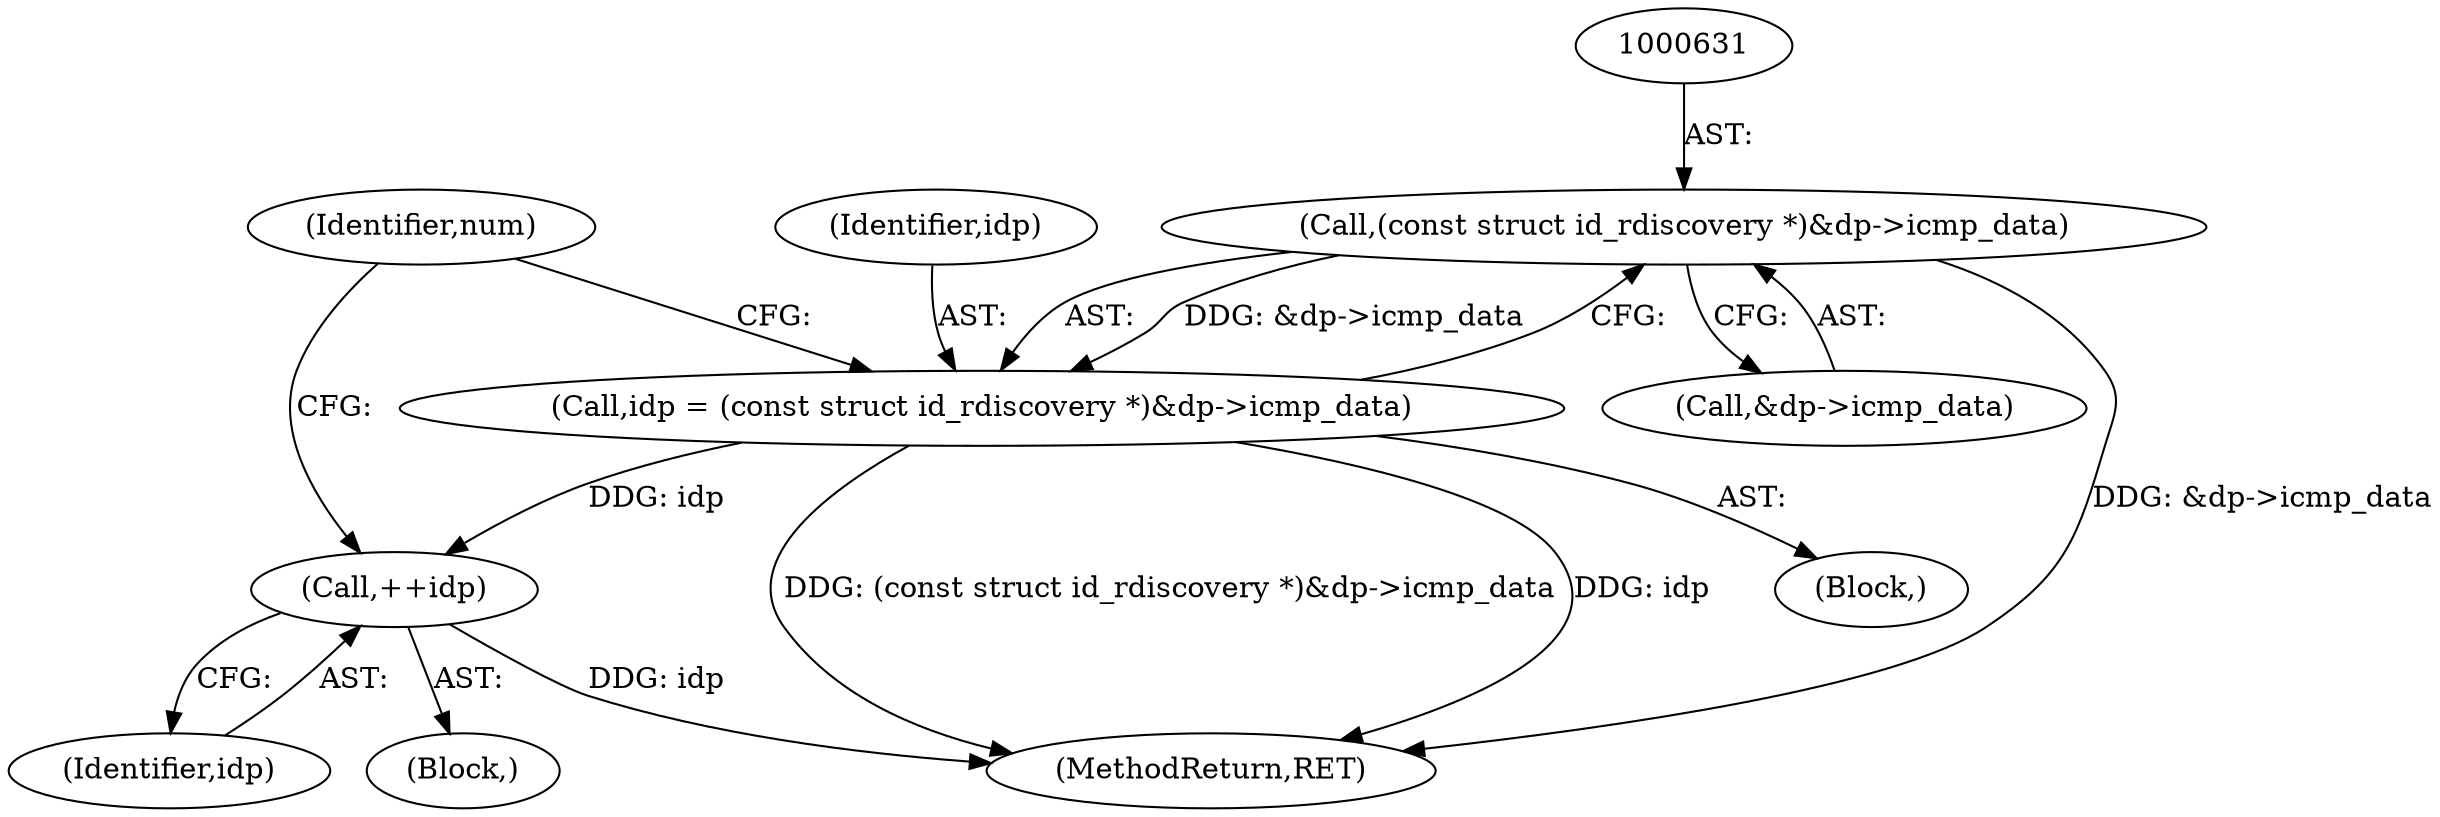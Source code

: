 digraph "0_tcpdump_1a1bce0526a77b62e41531b00f8bb5e21fd4f3a3@pointer" {
"1000630" [label="(Call,(const struct id_rdiscovery *)&dp->icmp_data)"];
"1000628" [label="(Call,idp = (const struct id_rdiscovery *)&dp->icmp_data)"];
"1000673" [label="(Call,++idp)"];
"1000639" [label="(Identifier,num)"];
"1000629" [label="(Identifier,idp)"];
"1000628" [label="(Call,idp = (const struct id_rdiscovery *)&dp->icmp_data)"];
"1000630" [label="(Call,(const struct id_rdiscovery *)&dp->icmp_data)"];
"1000456" [label="(Block,)"];
"1001279" [label="(MethodReturn,RET)"];
"1000673" [label="(Call,++idp)"];
"1000632" [label="(Call,&dp->icmp_data)"];
"1000674" [label="(Identifier,idp)"];
"1000641" [label="(Block,)"];
"1000630" -> "1000628"  [label="AST: "];
"1000630" -> "1000632"  [label="CFG: "];
"1000631" -> "1000630"  [label="AST: "];
"1000632" -> "1000630"  [label="AST: "];
"1000628" -> "1000630"  [label="CFG: "];
"1000630" -> "1001279"  [label="DDG: &dp->icmp_data"];
"1000630" -> "1000628"  [label="DDG: &dp->icmp_data"];
"1000628" -> "1000456"  [label="AST: "];
"1000629" -> "1000628"  [label="AST: "];
"1000639" -> "1000628"  [label="CFG: "];
"1000628" -> "1001279"  [label="DDG: (const struct id_rdiscovery *)&dp->icmp_data"];
"1000628" -> "1001279"  [label="DDG: idp"];
"1000628" -> "1000673"  [label="DDG: idp"];
"1000673" -> "1000641"  [label="AST: "];
"1000673" -> "1000674"  [label="CFG: "];
"1000674" -> "1000673"  [label="AST: "];
"1000639" -> "1000673"  [label="CFG: "];
"1000673" -> "1001279"  [label="DDG: idp"];
}
